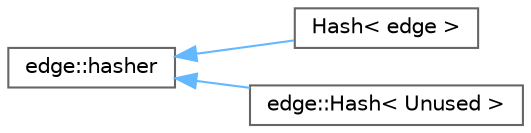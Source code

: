 digraph "Graphical Class Hierarchy"
{
 // LATEX_PDF_SIZE
  bgcolor="transparent";
  edge [fontname=Helvetica,fontsize=10,labelfontname=Helvetica,labelfontsize=10];
  node [fontname=Helvetica,fontsize=10,shape=box,height=0.2,width=0.4];
  rankdir="LR";
  Node0 [id="Node000000",label="edge::hasher",height=0.2,width=0.4,color="grey40", fillcolor="white", style="filled",URL="$structFoam_1_1edge_1_1hasher.html",tooltip=" "];
  Node0 -> Node1 [id="edge4559_Node000000_Node000001",dir="back",color="steelblue1",style="solid",tooltip=" "];
  Node1 [id="Node000001",label="Hash\< edge \>",height=0.2,width=0.4,color="grey40", fillcolor="white", style="filled",URL="$structFoam_1_1Hash_3_01edge_01_4.html",tooltip=" "];
  Node0 -> Node2 [id="edge4560_Node000000_Node000002",dir="back",color="steelblue1",style="solid",tooltip=" "];
  Node2 [id="Node000002",label="edge::Hash\< Unused \>",height=0.2,width=0.4,color="grey40", fillcolor="white", style="filled",URL="$structFoam_1_1edge_1_1Hash.html",tooltip=" "];
}
